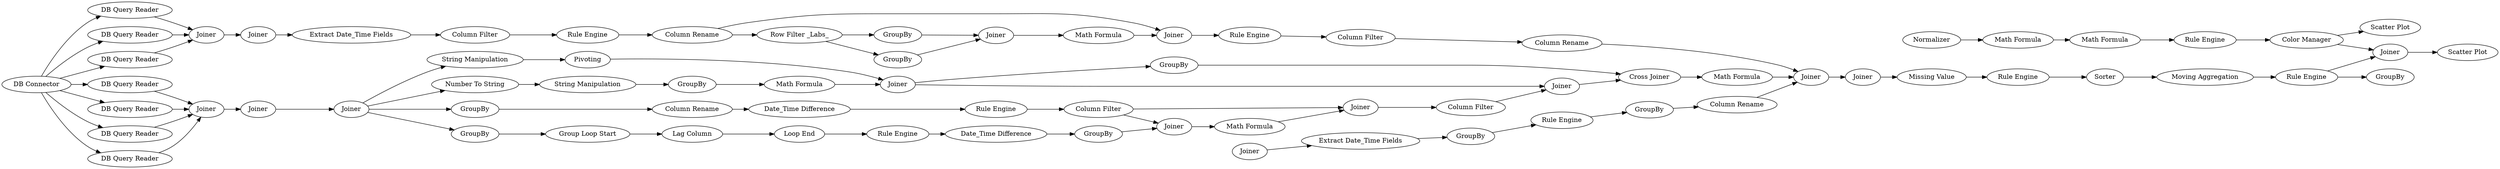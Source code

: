 digraph {
	"4524283417893365640_72" [label="Number To String"]
	"-1462299548345320087_62" [label=GroupBy]
	"4262063566707236453_10" [label=Joiner]
	"4524283417893365640_38" [label=Joiner]
	"-5054646419610262773_47" [label="Extract Date_Time Fields"]
	"-3561433469069289984_8" [label="DB Query Reader"]
	"4262063566707236453_11" [label="Extract Date_Time Fields"]
	"-3926318523171396106_32" [label=Normalizer]
	"-1462299548345320087_58" [label="Lag Column"]
	"-2138274638672932277_50" [label="Missing Value"]
	"-2296723467551118120_43" [label=GroupBy]
	"-3926318523171396106_33" [label="Math Formula"]
	"4524283417893365640_68" [label=Pivoting]
	"4524283417893365640_75" [label=Joiner]
	"-3926318523171396106_39" [label="Color Manager"]
	"4262063566707236453_51" [label="Column Rename"]
	"-1462299548345320087_60" [label="Rule Engine"]
	"4524283417893365640_20" [label=Joiner]
	"4524283417893365640_65" [label="Column Filter"]
	"-3025890275826166347_29" [label=GroupBy]
	"4524283417893365640_78" [label="Cross Joiner"]
	"4524283417893365640_77" [label=GroupBy]
	"4262063566707236453_15" [label="Rule Engine"]
	"-3926318523171396106_34" [label="Math Formula"]
	"4262063566707236453_12" [label="Column Filter"]
	"-3561433469069289984_4" [label="DB Query Reader"]
	"-3025890275826166347_30" [label="Column Rename"]
	"4524283417893365640_69" [label=Joiner]
	"4524283417893365640_73" [label="String Manipulation"]
	"-2138274638672932277_52" [label=Sorter]
	"-1462299548345320087_59" [label="Loop End"]
	"-2138274638672932277_49" [label=Joiner]
	"-3926318523171396106_44" [label=GroupBy]
	"4262063566707236453_23" [label="Column Rename"]
	"-3561433469069289984_5" [label="DB Query Reader"]
	"-5054646419610262773_52" [label="Rule Engine"]
	"-2138274638672932277_16" [label=Joiner]
	"-2296723467551118120_41" [label=GroupBy]
	"-3561433469069289984_6" [label="DB Query Reader"]
	"4262063566707236453_47" [label="Rule Engine"]
	"-1462299548345320087_57" [label="Group Loop Start"]
	"-3561433469069289984_43" [label="Scatter Plot"]
	"4524283417893365640_64" [label="Math Formula"]
	"-2138274638672932277_53" [label="Moving Aggregation"]
	"-2138274638672932277_54" [label="Rule Engine"]
	"-5054646419610262773_45" [label=Joiner]
	"-2296723467551118120_49" [label="Math Formula"]
	"-1462299548345320087_32" [label=GroupBy]
	"4262063566707236453_46" [label=Joiner]
	"-2138274638672932277_51" [label="Rule Engine"]
	"-2296723467551118120_48" [label=Joiner]
	"4262063566707236453_50" [label="Column Filter"]
	"-3025890275826166347_41" [label="Column Filter"]
	"-2296723467551118120_42" [label="Row Filter _Labs_"]
	"-3561433469069289984_3" [label="DB Query Reader"]
	"4524283417893365640_17" [label=Joiner]
	"-1462299548345320087_61" [label="Date_Time Difference"]
	"-3926318523171396106_35" [label="Rule Engine"]
	"-3926318523171396106_43" [label="Scatter Plot"]
	"4524283417893365640_70" [label="String Manipulation"]
	"4524283417893365640_63" [label=Joiner]
	"4524283417893365640_74" [label="Math Formula"]
	"-5054646419610262773_53" [label=GroupBy]
	"-5054646419610262773_50" [label="Column Rename"]
	"-3561433469069289984_2" [label="DB Query Reader"]
	"4524283417893365640_71" [label=GroupBy]
	"-3561433469069289984_42" [label=Joiner]
	"-5054646419610262773_51" [label=GroupBy]
	"-3561433469069289984_7" [label="DB Query Reader"]
	"-3025890275826166347_40" [label="Rule Engine"]
	"4524283417893365640_15" [label=Joiner]
	"4524283417893365640_79" [label="Math Formula"]
	"4262063566707236453_9" [label=Joiner]
	"-3561433469069289984_1" [label="DB Connector"]
	"-3025890275826166347_39" [label="Date_Time Difference"]
	"-2296723467551118120_42" -> "-2296723467551118120_41"
	"-3926318523171396106_39" -> "-3926318523171396106_43"
	"-3561433469069289984_1" -> "-3561433469069289984_8"
	"4524283417893365640_20" -> "4524283417893365640_72"
	"-3561433469069289984_1" -> "-3561433469069289984_3"
	"4262063566707236453_23" -> "-2296723467551118120_42"
	"-3561433469069289984_6" -> "4524283417893365640_15"
	"-3561433469069289984_42" -> "-3561433469069289984_43"
	"4262063566707236453_23" -> "4262063566707236453_46"
	"-2296723467551118120_41" -> "-2296723467551118120_48"
	"4524283417893365640_64" -> "4524283417893365640_38"
	"4262063566707236453_51" -> "-2138274638672932277_49"
	"-3561433469069289984_1" -> "-3561433469069289984_2"
	"-3025890275826166347_29" -> "-3025890275826166347_30"
	"4524283417893365640_68" -> "4524283417893365640_75"
	"-1462299548345320087_59" -> "-1462299548345320087_60"
	"-3926318523171396106_34" -> "-3926318523171396106_35"
	"-3561433469069289984_8" -> "4262063566707236453_9"
	"-3025890275826166347_39" -> "-3025890275826166347_40"
	"-3025890275826166347_41" -> "4524283417893365640_38"
	"4524283417893365640_65" -> "4524283417893365640_69"
	"4262063566707236453_10" -> "4262063566707236453_11"
	"-2138274638672932277_54" -> "-3561433469069289984_42"
	"-3561433469069289984_1" -> "-3561433469069289984_6"
	"4262063566707236453_11" -> "4262063566707236453_12"
	"-5054646419610262773_47" -> "-5054646419610262773_51"
	"4262063566707236453_9" -> "4262063566707236453_10"
	"-3025890275826166347_41" -> "4524283417893365640_63"
	"4524283417893365640_79" -> "-2138274638672932277_49"
	"-2138274638672932277_51" -> "-2138274638672932277_52"
	"4524283417893365640_75" -> "4524283417893365640_69"
	"4262063566707236453_50" -> "4262063566707236453_51"
	"-5054646419610262773_50" -> "-2138274638672932277_49"
	"-1462299548345320087_58" -> "-1462299548345320087_59"
	"4524283417893365640_38" -> "4524283417893365640_65"
	"-1462299548345320087_61" -> "-1462299548345320087_62"
	"-3561433469069289984_1" -> "-3561433469069289984_4"
	"-2138274638672932277_53" -> "-2138274638672932277_54"
	"-3926318523171396106_32" -> "-3926318523171396106_33"
	"4524283417893365640_78" -> "4524283417893365640_79"
	"4262063566707236453_47" -> "4262063566707236453_50"
	"4524283417893365640_77" -> "4524283417893365640_78"
	"4524283417893365640_20" -> "4524283417893365640_70"
	"-3561433469069289984_2" -> "4524283417893365640_15"
	"-3561433469069289984_5" -> "4524283417893365640_15"
	"4524283417893365640_20" -> "-1462299548345320087_32"
	"-1462299548345320087_32" -> "-1462299548345320087_57"
	"-3025890275826166347_30" -> "-3025890275826166347_39"
	"-2296723467551118120_42" -> "-2296723467551118120_43"
	"-3561433469069289984_1" -> "-3561433469069289984_7"
	"-2296723467551118120_49" -> "4262063566707236453_46"
	"4524283417893365640_63" -> "4524283417893365640_64"
	"4524283417893365640_69" -> "4524283417893365640_78"
	"4524283417893365640_15" -> "4524283417893365640_17"
	"-2296723467551118120_43" -> "-2296723467551118120_48"
	"-3561433469069289984_3" -> "4262063566707236453_9"
	"-1462299548345320087_57" -> "-1462299548345320087_58"
	"-2138274638672932277_50" -> "-2138274638672932277_51"
	"4524283417893365640_74" -> "4524283417893365640_75"
	"4262063566707236453_15" -> "4262063566707236453_23"
	"-1462299548345320087_60" -> "-1462299548345320087_61"
	"-1462299548345320087_62" -> "4524283417893365640_63"
	"4524283417893365640_70" -> "4524283417893365640_68"
	"-5054646419610262773_52" -> "-5054646419610262773_53"
	"-2138274638672932277_54" -> "-3926318523171396106_44"
	"-3561433469069289984_7" -> "4262063566707236453_9"
	"-2296723467551118120_48" -> "-2296723467551118120_49"
	"4524283417893365640_20" -> "-3025890275826166347_29"
	"4262063566707236453_12" -> "4262063566707236453_15"
	"4524283417893365640_72" -> "4524283417893365640_73"
	"4524283417893365640_71" -> "4524283417893365640_74"
	"4524283417893365640_17" -> "4524283417893365640_20"
	"-2138274638672932277_52" -> "-2138274638672932277_53"
	"-5054646419610262773_51" -> "-5054646419610262773_52"
	"4262063566707236453_46" -> "4262063566707236453_47"
	"-3561433469069289984_4" -> "4524283417893365640_15"
	"-5054646419610262773_53" -> "-5054646419610262773_50"
	"4524283417893365640_75" -> "4524283417893365640_77"
	"4524283417893365640_73" -> "4524283417893365640_71"
	"-3025890275826166347_40" -> "-3025890275826166347_41"
	"-3926318523171396106_33" -> "-3926318523171396106_34"
	"-3561433469069289984_1" -> "-3561433469069289984_5"
	"-3926318523171396106_35" -> "-3926318523171396106_39"
	"-2138274638672932277_16" -> "-2138274638672932277_50"
	"-5054646419610262773_45" -> "-5054646419610262773_47"
	"-2138274638672932277_49" -> "-2138274638672932277_16"
	"-3926318523171396106_39" -> "-3561433469069289984_42"
	rankdir=LR
}
